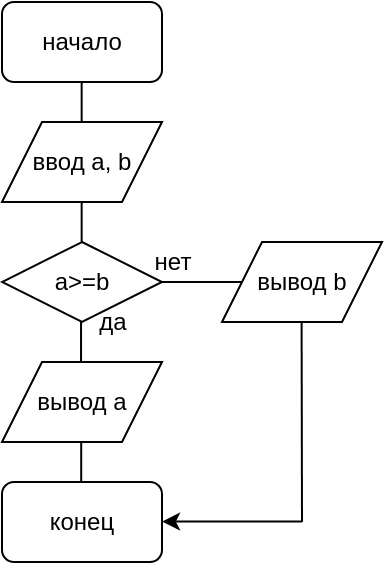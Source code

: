 <mxfile version="14.8.3" type="github">
  <diagram id="jxAJT3Dp_lEYtX4IT00w" name="Page-1">
    <mxGraphModel dx="570" dy="331" grid="1" gridSize="10" guides="1" tooltips="1" connect="1" arrows="1" fold="1" page="1" pageScale="1" pageWidth="827" pageHeight="1169" math="0" shadow="0">
      <root>
        <mxCell id="0" />
        <mxCell id="1" parent="0" />
        <mxCell id="q-B6tYfIVw1v354TyaNC-1" value="начало" style="rounded=1;whiteSpace=wrap;html=1;" vertex="1" parent="1">
          <mxGeometry x="160" y="10" width="80" height="40" as="geometry" />
        </mxCell>
        <mxCell id="q-B6tYfIVw1v354TyaNC-2" value="ввод a, b" style="shape=parallelogram;perimeter=parallelogramPerimeter;whiteSpace=wrap;html=1;fixedSize=1;" vertex="1" parent="1">
          <mxGeometry x="160" y="70" width="80" height="40" as="geometry" />
        </mxCell>
        <mxCell id="q-B6tYfIVw1v354TyaNC-3" value="" style="endArrow=none;html=1;" edge="1" parent="1">
          <mxGeometry width="50" height="50" relative="1" as="geometry">
            <mxPoint x="199.83" y="70" as="sourcePoint" />
            <mxPoint x="199.83" y="50" as="targetPoint" />
            <Array as="points">
              <mxPoint x="199.83" y="60" />
            </Array>
          </mxGeometry>
        </mxCell>
        <mxCell id="q-B6tYfIVw1v354TyaNC-4" value="" style="endArrow=none;html=1;" edge="1" parent="1">
          <mxGeometry width="50" height="50" relative="1" as="geometry">
            <mxPoint x="199.83" y="130" as="sourcePoint" />
            <mxPoint x="199.83" y="110" as="targetPoint" />
            <Array as="points">
              <mxPoint x="199.83" y="120" />
            </Array>
          </mxGeometry>
        </mxCell>
        <mxCell id="q-B6tYfIVw1v354TyaNC-5" value="a&amp;gt;=b" style="rhombus;whiteSpace=wrap;html=1;" vertex="1" parent="1">
          <mxGeometry x="160" y="130" width="80" height="40" as="geometry" />
        </mxCell>
        <mxCell id="q-B6tYfIVw1v354TyaNC-6" value="нет" style="text;html=1;align=center;verticalAlign=middle;resizable=0;points=[];autosize=1;strokeColor=none;" vertex="1" parent="1">
          <mxGeometry x="230" y="130" width="30" height="20" as="geometry" />
        </mxCell>
        <mxCell id="q-B6tYfIVw1v354TyaNC-8" value="да" style="text;html=1;align=center;verticalAlign=middle;resizable=0;points=[];autosize=1;strokeColor=none;" vertex="1" parent="1">
          <mxGeometry x="200" y="160" width="30" height="20" as="geometry" />
        </mxCell>
        <mxCell id="q-B6tYfIVw1v354TyaNC-9" value="" style="endArrow=none;html=1;" edge="1" parent="1">
          <mxGeometry width="50" height="50" relative="1" as="geometry">
            <mxPoint x="199.52" y="190" as="sourcePoint" />
            <mxPoint x="199.52" y="170" as="targetPoint" />
          </mxGeometry>
        </mxCell>
        <mxCell id="q-B6tYfIVw1v354TyaNC-12" value="вывод a" style="shape=parallelogram;perimeter=parallelogramPerimeter;whiteSpace=wrap;html=1;fixedSize=1;" vertex="1" parent="1">
          <mxGeometry x="160" y="190" width="80" height="40" as="geometry" />
        </mxCell>
        <mxCell id="q-B6tYfIVw1v354TyaNC-15" value="" style="endArrow=none;html=1;entryX=0;entryY=0.5;entryDx=0;entryDy=0;" edge="1" parent="1" target="q-B6tYfIVw1v354TyaNC-16">
          <mxGeometry width="50" height="50" relative="1" as="geometry">
            <mxPoint x="240" y="150" as="sourcePoint" />
            <mxPoint x="260" y="150" as="targetPoint" />
          </mxGeometry>
        </mxCell>
        <mxCell id="q-B6tYfIVw1v354TyaNC-16" value="вывод b" style="shape=parallelogram;perimeter=parallelogramPerimeter;whiteSpace=wrap;html=1;fixedSize=1;" vertex="1" parent="1">
          <mxGeometry x="270" y="130" width="80" height="40" as="geometry" />
        </mxCell>
        <mxCell id="q-B6tYfIVw1v354TyaNC-19" value="конец" style="rounded=1;whiteSpace=wrap;html=1;" vertex="1" parent="1">
          <mxGeometry x="160" y="250" width="80" height="40" as="geometry" />
        </mxCell>
        <mxCell id="q-B6tYfIVw1v354TyaNC-22" value="" style="endArrow=none;html=1;" edge="1" parent="1">
          <mxGeometry width="50" height="50" relative="1" as="geometry">
            <mxPoint x="199.6" y="250" as="sourcePoint" />
            <mxPoint x="199.6" y="230" as="targetPoint" />
          </mxGeometry>
        </mxCell>
        <mxCell id="q-B6tYfIVw1v354TyaNC-23" value="" style="endArrow=none;html=1;" edge="1" parent="1">
          <mxGeometry width="50" height="50" relative="1" as="geometry">
            <mxPoint x="310" y="270" as="sourcePoint" />
            <mxPoint x="309.8" y="170" as="targetPoint" />
          </mxGeometry>
        </mxCell>
        <mxCell id="q-B6tYfIVw1v354TyaNC-24" value="" style="endArrow=classic;html=1;" edge="1" parent="1">
          <mxGeometry width="50" height="50" relative="1" as="geometry">
            <mxPoint x="310" y="269.8" as="sourcePoint" />
            <mxPoint x="240" y="269.8" as="targetPoint" />
          </mxGeometry>
        </mxCell>
      </root>
    </mxGraphModel>
  </diagram>
</mxfile>
